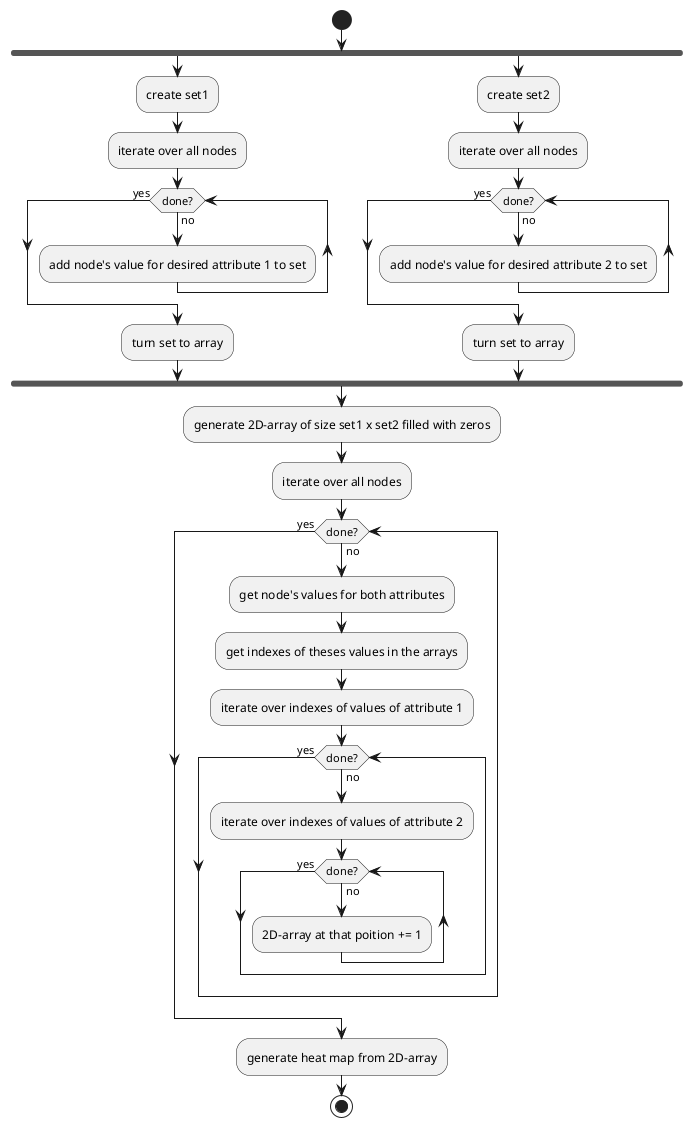 @startuml
start

fork
  :create set1;
  :iterate over all nodes;
  while (done?) is (no)
   :add node's value for desired attribute 1 to set;
  endwhile (yes)
  :turn set to array;
fork again
  :create set2;
  :iterate over all nodes;
  while (done?) is (no)
   :add node's value for desired attribute 2 to set;
  endwhile (yes)
  :turn set to array;
endfork

:generate 2D-array of size set1 x set2 filled with zeros;

:iterate over all nodes;
while (done?) is (no)
 :get node's values for both attributes;
 :get indexes of theses values in the arrays;
 :iterate over indexes of values of attribute 1;
 while (done?) is (no)
  :iterate over indexes of values of attribute 2;
  while (done?) is (no)
    :2D-array at that poition += 1;
endwhile (yes)
endwhile (yes)
endwhile (yes)
:generate heat map from 2D-array;
stop
@enduml
